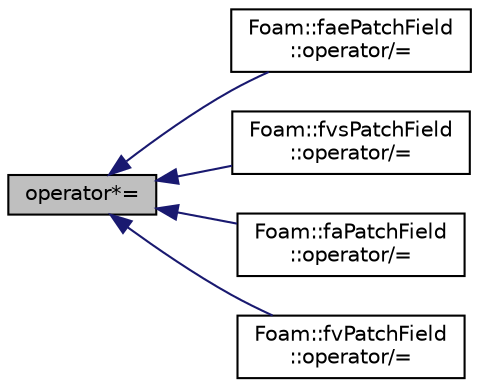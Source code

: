 digraph "operator*="
{
  bgcolor="transparent";
  edge [fontname="Helvetica",fontsize="10",labelfontname="Helvetica",labelfontsize="10"];
  node [fontname="Helvetica",fontsize="10",shape=record];
  rankdir="LR";
  Node1 [label="operator*=",height=0.2,width=0.4,color="black", fillcolor="grey75", style="filled" fontcolor="black"];
  Node1 -> Node2 [dir="back",color="midnightblue",fontsize="10",style="solid",fontname="Helvetica"];
  Node2 [label="Foam::faePatchField\l::operator/=",height=0.2,width=0.4,color="black",URL="$classFoam_1_1faePatchField.html#a7266cf959709e1897059821879045351"];
  Node1 -> Node3 [dir="back",color="midnightblue",fontsize="10",style="solid",fontname="Helvetica"];
  Node3 [label="Foam::fvsPatchField\l::operator/=",height=0.2,width=0.4,color="black",URL="$classFoam_1_1fvsPatchField.html#a7266cf959709e1897059821879045351"];
  Node1 -> Node4 [dir="back",color="midnightblue",fontsize="10",style="solid",fontname="Helvetica"];
  Node4 [label="Foam::faPatchField\l::operator/=",height=0.2,width=0.4,color="black",URL="$classFoam_1_1faPatchField.html#a7266cf959709e1897059821879045351"];
  Node1 -> Node5 [dir="back",color="midnightblue",fontsize="10",style="solid",fontname="Helvetica"];
  Node5 [label="Foam::fvPatchField\l::operator/=",height=0.2,width=0.4,color="black",URL="$classFoam_1_1fvPatchField.html#a7266cf959709e1897059821879045351"];
}
